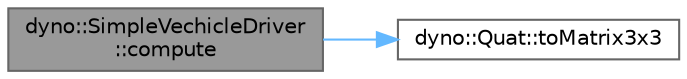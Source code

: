 digraph "dyno::SimpleVechicleDriver::compute"
{
 // LATEX_PDF_SIZE
  bgcolor="transparent";
  edge [fontname=Helvetica,fontsize=10,labelfontname=Helvetica,labelfontsize=10];
  node [fontname=Helvetica,fontsize=10,shape=box,height=0.2,width=0.4];
  rankdir="LR";
  Node1 [id="Node000001",label="dyno::SimpleVechicleDriver\l::compute",height=0.2,width=0.4,color="gray40", fillcolor="grey60", style="filled", fontcolor="black",tooltip=" "];
  Node1 -> Node2 [id="edge1_Node000001_Node000002",color="steelblue1",style="solid",tooltip=" "];
  Node2 [id="Node000002",label="dyno::Quat::toMatrix3x3",height=0.2,width=0.4,color="grey40", fillcolor="white", style="filled",URL="$classdyno_1_1_quat.html#adc448a3beeb778f970527878c3536d0f",tooltip=" "];
}
